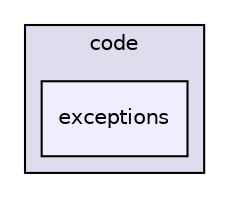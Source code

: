 digraph "/Library/WebServer/sites/crackerjack/soc/htdocs/checkfront/code/exceptions" {
  compound=true
  node [ fontsize="10", fontname="Helvetica"];
  edge [ labelfontsize="10", labelfontname="Helvetica"];
  subgraph clusterdir_050edd66366d13764f98250ef6db77f6 {
    graph [ bgcolor="#ddddee", pencolor="black", label="code" fontname="Helvetica", fontsize="10", URL="dir_050edd66366d13764f98250ef6db77f6.html"]
  dir_0d3a467451f192cea0968693cb5262e1 [shape=box, label="exceptions", style="filled", fillcolor="#eeeeff", pencolor="black", URL="dir_0d3a467451f192cea0968693cb5262e1.html"];
  }
}
